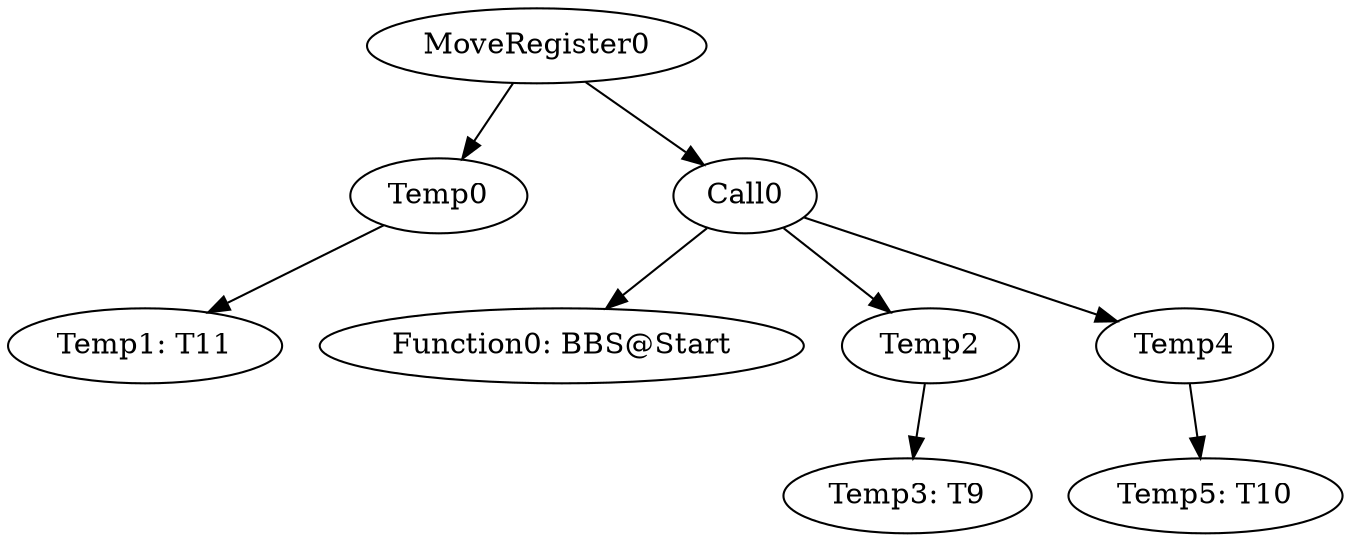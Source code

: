 digraph {
	ordering = out;
	Temp0 -> "Temp1: T11";
	Temp2 -> "Temp3: T9";
	MoveRegister0 -> Temp0;
	MoveRegister0 -> Call0;
	Temp4 -> "Temp5: T10";
	Call0 -> "Function0: BBS@Start";
	Call0 -> Temp2;
	Call0 -> Temp4;
}

